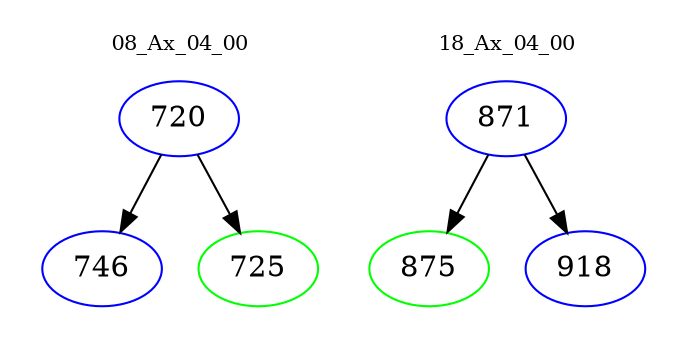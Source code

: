digraph{
subgraph cluster_0 {
color = white
label = "08_Ax_04_00";
fontsize=10;
T0_720 [label="720", color="blue"]
T0_720 -> T0_746 [color="black"]
T0_746 [label="746", color="blue"]
T0_720 -> T0_725 [color="black"]
T0_725 [label="725", color="green"]
}
subgraph cluster_1 {
color = white
label = "18_Ax_04_00";
fontsize=10;
T1_871 [label="871", color="blue"]
T1_871 -> T1_875 [color="black"]
T1_875 [label="875", color="green"]
T1_871 -> T1_918 [color="black"]
T1_918 [label="918", color="blue"]
}
}
